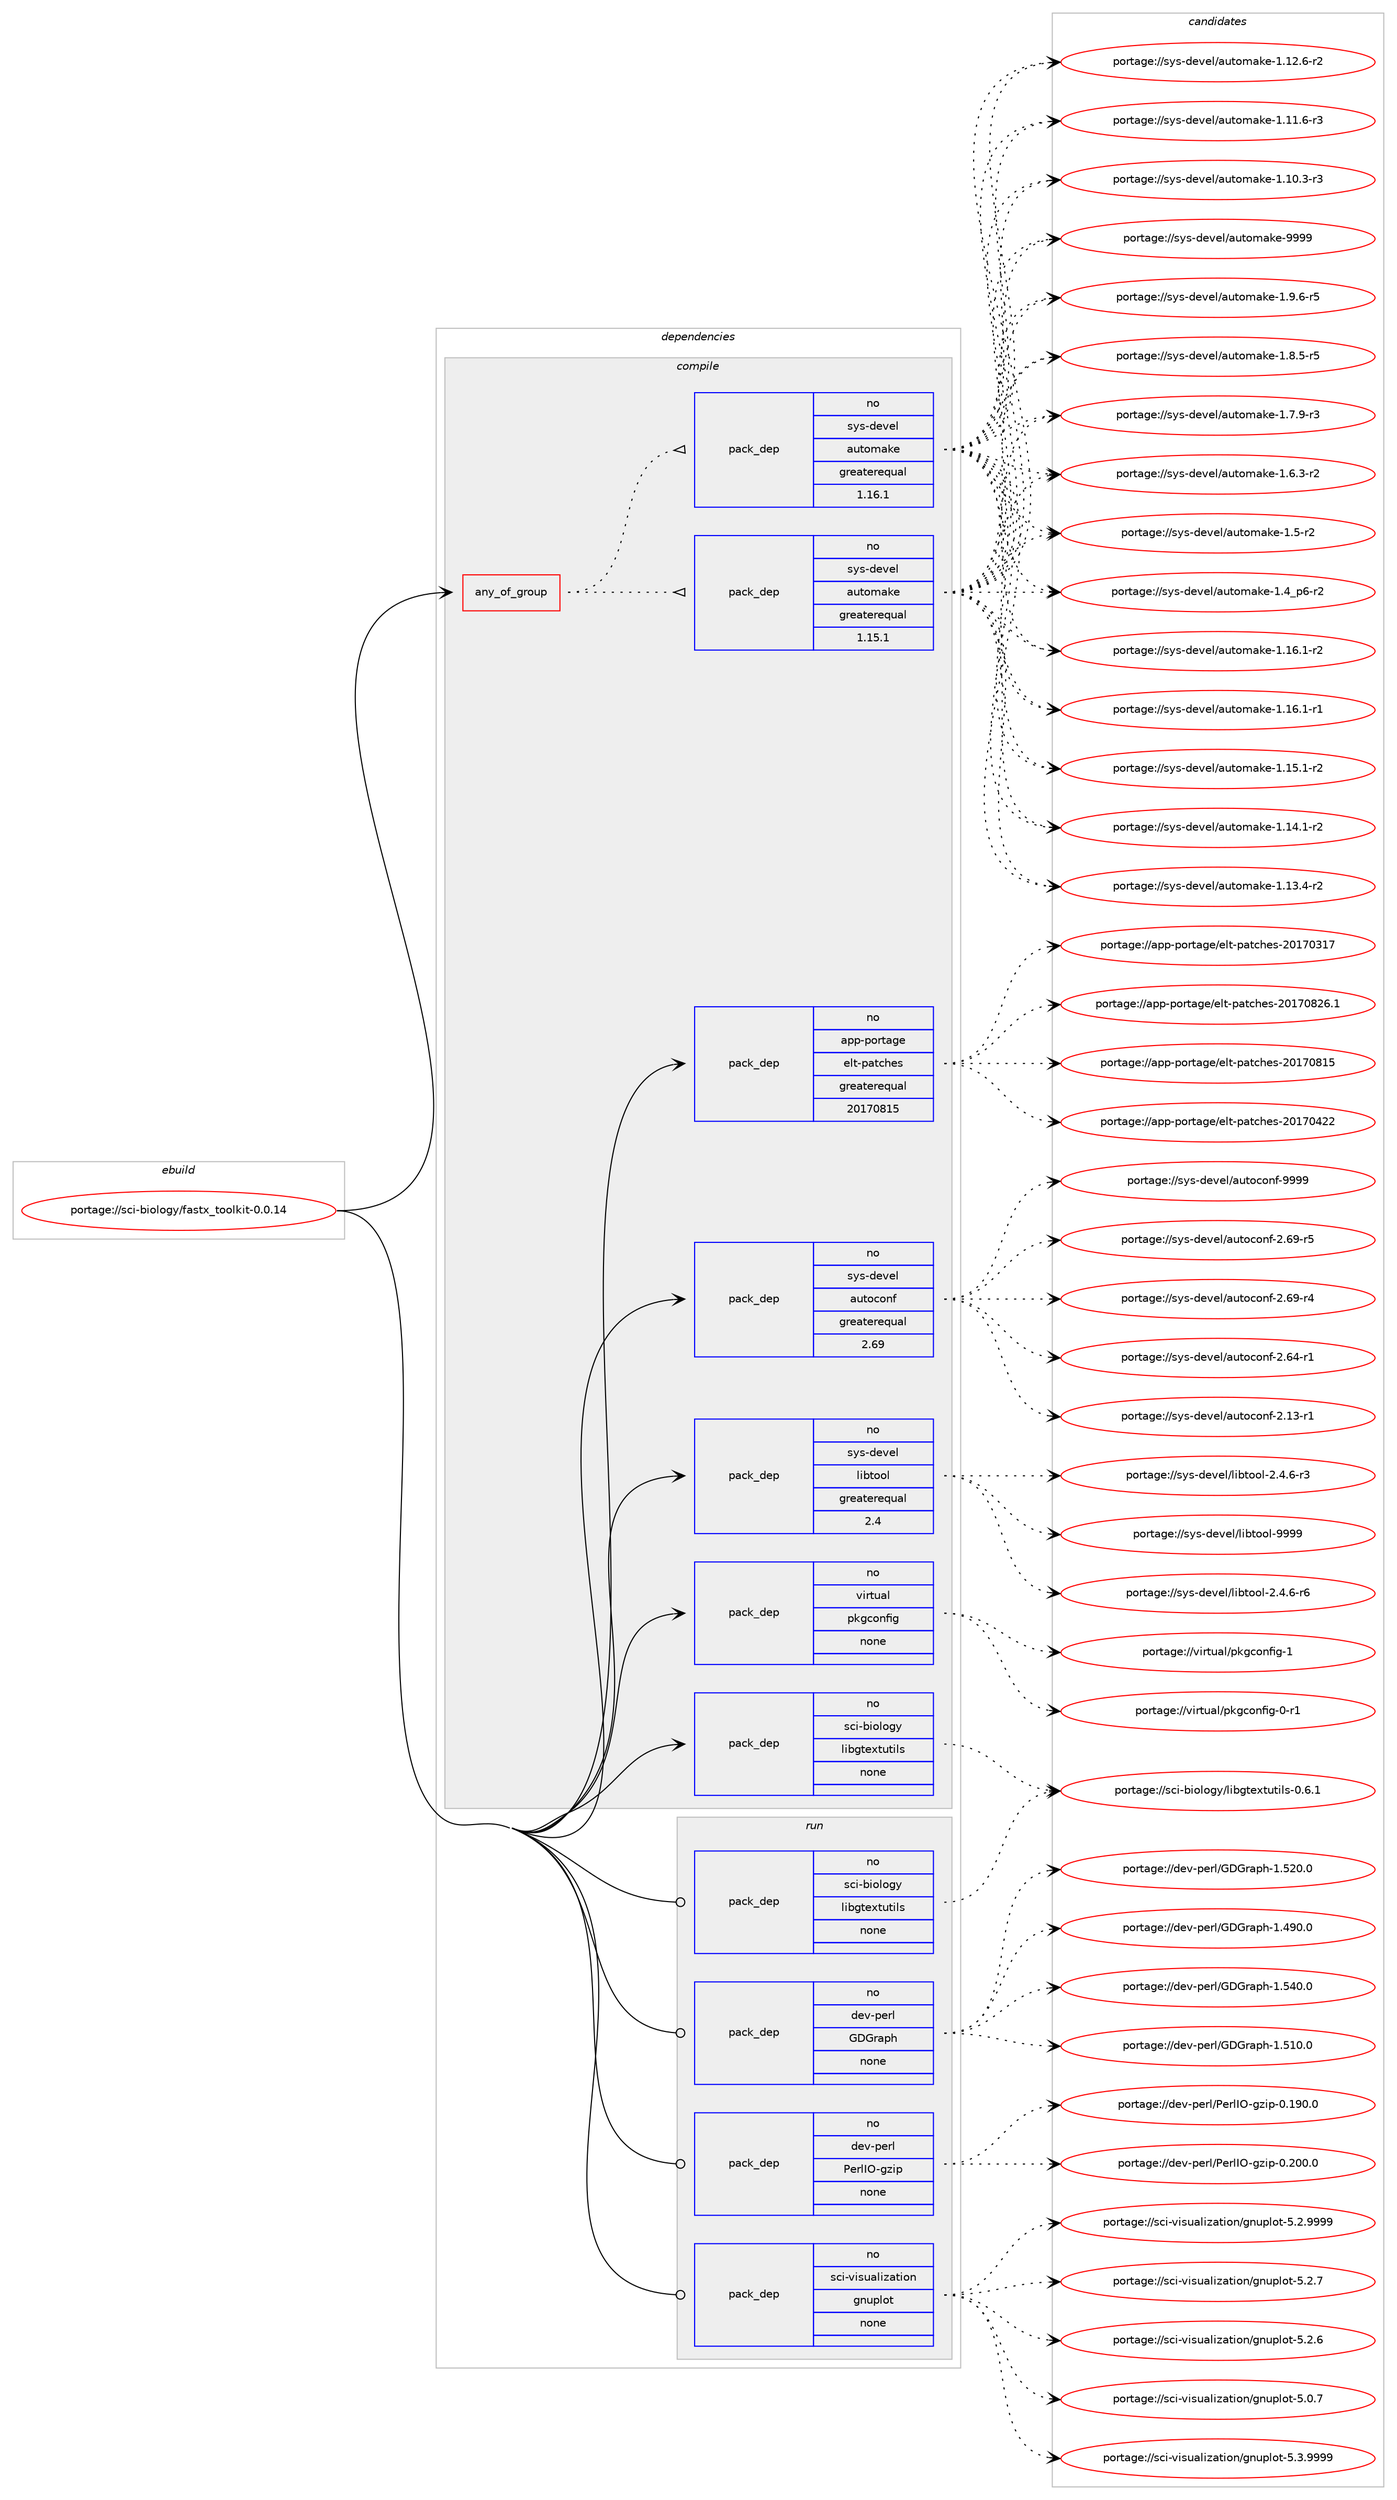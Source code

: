 digraph prolog {

# *************
# Graph options
# *************

newrank=true;
concentrate=true;
compound=true;
graph [rankdir=LR,fontname=Helvetica,fontsize=10,ranksep=1.5];#, ranksep=2.5, nodesep=0.2];
edge  [arrowhead=vee];
node  [fontname=Helvetica,fontsize=10];

# **********
# The ebuild
# **********

subgraph cluster_leftcol {
color=gray;
rank=same;
label=<<i>ebuild</i>>;
id [label="portage://sci-biology/fastx_toolkit-0.0.14", color=red, width=4, href="../sci-biology/fastx_toolkit-0.0.14.svg"];
}

# ****************
# The dependencies
# ****************

subgraph cluster_midcol {
color=gray;
label=<<i>dependencies</i>>;
subgraph cluster_compile {
fillcolor="#eeeeee";
style=filled;
label=<<i>compile</i>>;
subgraph any1797 {
dependency110153 [label=<<TABLE BORDER="0" CELLBORDER="1" CELLSPACING="0" CELLPADDING="4"><TR><TD CELLPADDING="10">any_of_group</TD></TR></TABLE>>, shape=none, color=red];subgraph pack87062 {
dependency110154 [label=<<TABLE BORDER="0" CELLBORDER="1" CELLSPACING="0" CELLPADDING="4" WIDTH="220"><TR><TD ROWSPAN="6" CELLPADDING="30">pack_dep</TD></TR><TR><TD WIDTH="110">no</TD></TR><TR><TD>sys-devel</TD></TR><TR><TD>automake</TD></TR><TR><TD>greaterequal</TD></TR><TR><TD>1.16.1</TD></TR></TABLE>>, shape=none, color=blue];
}
dependency110153:e -> dependency110154:w [weight=20,style="dotted",arrowhead="oinv"];
subgraph pack87063 {
dependency110155 [label=<<TABLE BORDER="0" CELLBORDER="1" CELLSPACING="0" CELLPADDING="4" WIDTH="220"><TR><TD ROWSPAN="6" CELLPADDING="30">pack_dep</TD></TR><TR><TD WIDTH="110">no</TD></TR><TR><TD>sys-devel</TD></TR><TR><TD>automake</TD></TR><TR><TD>greaterequal</TD></TR><TR><TD>1.15.1</TD></TR></TABLE>>, shape=none, color=blue];
}
dependency110153:e -> dependency110155:w [weight=20,style="dotted",arrowhead="oinv"];
}
id:e -> dependency110153:w [weight=20,style="solid",arrowhead="vee"];
subgraph pack87064 {
dependency110156 [label=<<TABLE BORDER="0" CELLBORDER="1" CELLSPACING="0" CELLPADDING="4" WIDTH="220"><TR><TD ROWSPAN="6" CELLPADDING="30">pack_dep</TD></TR><TR><TD WIDTH="110">no</TD></TR><TR><TD>app-portage</TD></TR><TR><TD>elt-patches</TD></TR><TR><TD>greaterequal</TD></TR><TR><TD>20170815</TD></TR></TABLE>>, shape=none, color=blue];
}
id:e -> dependency110156:w [weight=20,style="solid",arrowhead="vee"];
subgraph pack87065 {
dependency110157 [label=<<TABLE BORDER="0" CELLBORDER="1" CELLSPACING="0" CELLPADDING="4" WIDTH="220"><TR><TD ROWSPAN="6" CELLPADDING="30">pack_dep</TD></TR><TR><TD WIDTH="110">no</TD></TR><TR><TD>sci-biology</TD></TR><TR><TD>libgtextutils</TD></TR><TR><TD>none</TD></TR><TR><TD></TD></TR></TABLE>>, shape=none, color=blue];
}
id:e -> dependency110157:w [weight=20,style="solid",arrowhead="vee"];
subgraph pack87066 {
dependency110158 [label=<<TABLE BORDER="0" CELLBORDER="1" CELLSPACING="0" CELLPADDING="4" WIDTH="220"><TR><TD ROWSPAN="6" CELLPADDING="30">pack_dep</TD></TR><TR><TD WIDTH="110">no</TD></TR><TR><TD>sys-devel</TD></TR><TR><TD>autoconf</TD></TR><TR><TD>greaterequal</TD></TR><TR><TD>2.69</TD></TR></TABLE>>, shape=none, color=blue];
}
id:e -> dependency110158:w [weight=20,style="solid",arrowhead="vee"];
subgraph pack87067 {
dependency110159 [label=<<TABLE BORDER="0" CELLBORDER="1" CELLSPACING="0" CELLPADDING="4" WIDTH="220"><TR><TD ROWSPAN="6" CELLPADDING="30">pack_dep</TD></TR><TR><TD WIDTH="110">no</TD></TR><TR><TD>sys-devel</TD></TR><TR><TD>libtool</TD></TR><TR><TD>greaterequal</TD></TR><TR><TD>2.4</TD></TR></TABLE>>, shape=none, color=blue];
}
id:e -> dependency110159:w [weight=20,style="solid",arrowhead="vee"];
subgraph pack87068 {
dependency110160 [label=<<TABLE BORDER="0" CELLBORDER="1" CELLSPACING="0" CELLPADDING="4" WIDTH="220"><TR><TD ROWSPAN="6" CELLPADDING="30">pack_dep</TD></TR><TR><TD WIDTH="110">no</TD></TR><TR><TD>virtual</TD></TR><TR><TD>pkgconfig</TD></TR><TR><TD>none</TD></TR><TR><TD></TD></TR></TABLE>>, shape=none, color=blue];
}
id:e -> dependency110160:w [weight=20,style="solid",arrowhead="vee"];
}
subgraph cluster_compileandrun {
fillcolor="#eeeeee";
style=filled;
label=<<i>compile and run</i>>;
}
subgraph cluster_run {
fillcolor="#eeeeee";
style=filled;
label=<<i>run</i>>;
subgraph pack87069 {
dependency110161 [label=<<TABLE BORDER="0" CELLBORDER="1" CELLSPACING="0" CELLPADDING="4" WIDTH="220"><TR><TD ROWSPAN="6" CELLPADDING="30">pack_dep</TD></TR><TR><TD WIDTH="110">no</TD></TR><TR><TD>dev-perl</TD></TR><TR><TD>GDGraph</TD></TR><TR><TD>none</TD></TR><TR><TD></TD></TR></TABLE>>, shape=none, color=blue];
}
id:e -> dependency110161:w [weight=20,style="solid",arrowhead="odot"];
subgraph pack87070 {
dependency110162 [label=<<TABLE BORDER="0" CELLBORDER="1" CELLSPACING="0" CELLPADDING="4" WIDTH="220"><TR><TD ROWSPAN="6" CELLPADDING="30">pack_dep</TD></TR><TR><TD WIDTH="110">no</TD></TR><TR><TD>dev-perl</TD></TR><TR><TD>PerlIO-gzip</TD></TR><TR><TD>none</TD></TR><TR><TD></TD></TR></TABLE>>, shape=none, color=blue];
}
id:e -> dependency110162:w [weight=20,style="solid",arrowhead="odot"];
subgraph pack87071 {
dependency110163 [label=<<TABLE BORDER="0" CELLBORDER="1" CELLSPACING="0" CELLPADDING="4" WIDTH="220"><TR><TD ROWSPAN="6" CELLPADDING="30">pack_dep</TD></TR><TR><TD WIDTH="110">no</TD></TR><TR><TD>sci-biology</TD></TR><TR><TD>libgtextutils</TD></TR><TR><TD>none</TD></TR><TR><TD></TD></TR></TABLE>>, shape=none, color=blue];
}
id:e -> dependency110163:w [weight=20,style="solid",arrowhead="odot"];
subgraph pack87072 {
dependency110164 [label=<<TABLE BORDER="0" CELLBORDER="1" CELLSPACING="0" CELLPADDING="4" WIDTH="220"><TR><TD ROWSPAN="6" CELLPADDING="30">pack_dep</TD></TR><TR><TD WIDTH="110">no</TD></TR><TR><TD>sci-visualization</TD></TR><TR><TD>gnuplot</TD></TR><TR><TD>none</TD></TR><TR><TD></TD></TR></TABLE>>, shape=none, color=blue];
}
id:e -> dependency110164:w [weight=20,style="solid",arrowhead="odot"];
}
}

# **************
# The candidates
# **************

subgraph cluster_choices {
rank=same;
color=gray;
label=<<i>candidates</i>>;

subgraph choice87062 {
color=black;
nodesep=1;
choice115121115451001011181011084797117116111109971071014557575757 [label="portage://sys-devel/automake-9999", color=red, width=4,href="../sys-devel/automake-9999.svg"];
choice115121115451001011181011084797117116111109971071014549465746544511453 [label="portage://sys-devel/automake-1.9.6-r5", color=red, width=4,href="../sys-devel/automake-1.9.6-r5.svg"];
choice115121115451001011181011084797117116111109971071014549465646534511453 [label="portage://sys-devel/automake-1.8.5-r5", color=red, width=4,href="../sys-devel/automake-1.8.5-r5.svg"];
choice115121115451001011181011084797117116111109971071014549465546574511451 [label="portage://sys-devel/automake-1.7.9-r3", color=red, width=4,href="../sys-devel/automake-1.7.9-r3.svg"];
choice115121115451001011181011084797117116111109971071014549465446514511450 [label="portage://sys-devel/automake-1.6.3-r2", color=red, width=4,href="../sys-devel/automake-1.6.3-r2.svg"];
choice11512111545100101118101108479711711611110997107101454946534511450 [label="portage://sys-devel/automake-1.5-r2", color=red, width=4,href="../sys-devel/automake-1.5-r2.svg"];
choice115121115451001011181011084797117116111109971071014549465295112544511450 [label="portage://sys-devel/automake-1.4_p6-r2", color=red, width=4,href="../sys-devel/automake-1.4_p6-r2.svg"];
choice11512111545100101118101108479711711611110997107101454946495446494511450 [label="portage://sys-devel/automake-1.16.1-r2", color=red, width=4,href="../sys-devel/automake-1.16.1-r2.svg"];
choice11512111545100101118101108479711711611110997107101454946495446494511449 [label="portage://sys-devel/automake-1.16.1-r1", color=red, width=4,href="../sys-devel/automake-1.16.1-r1.svg"];
choice11512111545100101118101108479711711611110997107101454946495346494511450 [label="portage://sys-devel/automake-1.15.1-r2", color=red, width=4,href="../sys-devel/automake-1.15.1-r2.svg"];
choice11512111545100101118101108479711711611110997107101454946495246494511450 [label="portage://sys-devel/automake-1.14.1-r2", color=red, width=4,href="../sys-devel/automake-1.14.1-r2.svg"];
choice11512111545100101118101108479711711611110997107101454946495146524511450 [label="portage://sys-devel/automake-1.13.4-r2", color=red, width=4,href="../sys-devel/automake-1.13.4-r2.svg"];
choice11512111545100101118101108479711711611110997107101454946495046544511450 [label="portage://sys-devel/automake-1.12.6-r2", color=red, width=4,href="../sys-devel/automake-1.12.6-r2.svg"];
choice11512111545100101118101108479711711611110997107101454946494946544511451 [label="portage://sys-devel/automake-1.11.6-r3", color=red, width=4,href="../sys-devel/automake-1.11.6-r3.svg"];
choice11512111545100101118101108479711711611110997107101454946494846514511451 [label="portage://sys-devel/automake-1.10.3-r3", color=red, width=4,href="../sys-devel/automake-1.10.3-r3.svg"];
dependency110154:e -> choice115121115451001011181011084797117116111109971071014557575757:w [style=dotted,weight="100"];
dependency110154:e -> choice115121115451001011181011084797117116111109971071014549465746544511453:w [style=dotted,weight="100"];
dependency110154:e -> choice115121115451001011181011084797117116111109971071014549465646534511453:w [style=dotted,weight="100"];
dependency110154:e -> choice115121115451001011181011084797117116111109971071014549465546574511451:w [style=dotted,weight="100"];
dependency110154:e -> choice115121115451001011181011084797117116111109971071014549465446514511450:w [style=dotted,weight="100"];
dependency110154:e -> choice11512111545100101118101108479711711611110997107101454946534511450:w [style=dotted,weight="100"];
dependency110154:e -> choice115121115451001011181011084797117116111109971071014549465295112544511450:w [style=dotted,weight="100"];
dependency110154:e -> choice11512111545100101118101108479711711611110997107101454946495446494511450:w [style=dotted,weight="100"];
dependency110154:e -> choice11512111545100101118101108479711711611110997107101454946495446494511449:w [style=dotted,weight="100"];
dependency110154:e -> choice11512111545100101118101108479711711611110997107101454946495346494511450:w [style=dotted,weight="100"];
dependency110154:e -> choice11512111545100101118101108479711711611110997107101454946495246494511450:w [style=dotted,weight="100"];
dependency110154:e -> choice11512111545100101118101108479711711611110997107101454946495146524511450:w [style=dotted,weight="100"];
dependency110154:e -> choice11512111545100101118101108479711711611110997107101454946495046544511450:w [style=dotted,weight="100"];
dependency110154:e -> choice11512111545100101118101108479711711611110997107101454946494946544511451:w [style=dotted,weight="100"];
dependency110154:e -> choice11512111545100101118101108479711711611110997107101454946494846514511451:w [style=dotted,weight="100"];
}
subgraph choice87063 {
color=black;
nodesep=1;
choice115121115451001011181011084797117116111109971071014557575757 [label="portage://sys-devel/automake-9999", color=red, width=4,href="../sys-devel/automake-9999.svg"];
choice115121115451001011181011084797117116111109971071014549465746544511453 [label="portage://sys-devel/automake-1.9.6-r5", color=red, width=4,href="../sys-devel/automake-1.9.6-r5.svg"];
choice115121115451001011181011084797117116111109971071014549465646534511453 [label="portage://sys-devel/automake-1.8.5-r5", color=red, width=4,href="../sys-devel/automake-1.8.5-r5.svg"];
choice115121115451001011181011084797117116111109971071014549465546574511451 [label="portage://sys-devel/automake-1.7.9-r3", color=red, width=4,href="../sys-devel/automake-1.7.9-r3.svg"];
choice115121115451001011181011084797117116111109971071014549465446514511450 [label="portage://sys-devel/automake-1.6.3-r2", color=red, width=4,href="../sys-devel/automake-1.6.3-r2.svg"];
choice11512111545100101118101108479711711611110997107101454946534511450 [label="portage://sys-devel/automake-1.5-r2", color=red, width=4,href="../sys-devel/automake-1.5-r2.svg"];
choice115121115451001011181011084797117116111109971071014549465295112544511450 [label="portage://sys-devel/automake-1.4_p6-r2", color=red, width=4,href="../sys-devel/automake-1.4_p6-r2.svg"];
choice11512111545100101118101108479711711611110997107101454946495446494511450 [label="portage://sys-devel/automake-1.16.1-r2", color=red, width=4,href="../sys-devel/automake-1.16.1-r2.svg"];
choice11512111545100101118101108479711711611110997107101454946495446494511449 [label="portage://sys-devel/automake-1.16.1-r1", color=red, width=4,href="../sys-devel/automake-1.16.1-r1.svg"];
choice11512111545100101118101108479711711611110997107101454946495346494511450 [label="portage://sys-devel/automake-1.15.1-r2", color=red, width=4,href="../sys-devel/automake-1.15.1-r2.svg"];
choice11512111545100101118101108479711711611110997107101454946495246494511450 [label="portage://sys-devel/automake-1.14.1-r2", color=red, width=4,href="../sys-devel/automake-1.14.1-r2.svg"];
choice11512111545100101118101108479711711611110997107101454946495146524511450 [label="portage://sys-devel/automake-1.13.4-r2", color=red, width=4,href="../sys-devel/automake-1.13.4-r2.svg"];
choice11512111545100101118101108479711711611110997107101454946495046544511450 [label="portage://sys-devel/automake-1.12.6-r2", color=red, width=4,href="../sys-devel/automake-1.12.6-r2.svg"];
choice11512111545100101118101108479711711611110997107101454946494946544511451 [label="portage://sys-devel/automake-1.11.6-r3", color=red, width=4,href="../sys-devel/automake-1.11.6-r3.svg"];
choice11512111545100101118101108479711711611110997107101454946494846514511451 [label="portage://sys-devel/automake-1.10.3-r3", color=red, width=4,href="../sys-devel/automake-1.10.3-r3.svg"];
dependency110155:e -> choice115121115451001011181011084797117116111109971071014557575757:w [style=dotted,weight="100"];
dependency110155:e -> choice115121115451001011181011084797117116111109971071014549465746544511453:w [style=dotted,weight="100"];
dependency110155:e -> choice115121115451001011181011084797117116111109971071014549465646534511453:w [style=dotted,weight="100"];
dependency110155:e -> choice115121115451001011181011084797117116111109971071014549465546574511451:w [style=dotted,weight="100"];
dependency110155:e -> choice115121115451001011181011084797117116111109971071014549465446514511450:w [style=dotted,weight="100"];
dependency110155:e -> choice11512111545100101118101108479711711611110997107101454946534511450:w [style=dotted,weight="100"];
dependency110155:e -> choice115121115451001011181011084797117116111109971071014549465295112544511450:w [style=dotted,weight="100"];
dependency110155:e -> choice11512111545100101118101108479711711611110997107101454946495446494511450:w [style=dotted,weight="100"];
dependency110155:e -> choice11512111545100101118101108479711711611110997107101454946495446494511449:w [style=dotted,weight="100"];
dependency110155:e -> choice11512111545100101118101108479711711611110997107101454946495346494511450:w [style=dotted,weight="100"];
dependency110155:e -> choice11512111545100101118101108479711711611110997107101454946495246494511450:w [style=dotted,weight="100"];
dependency110155:e -> choice11512111545100101118101108479711711611110997107101454946495146524511450:w [style=dotted,weight="100"];
dependency110155:e -> choice11512111545100101118101108479711711611110997107101454946495046544511450:w [style=dotted,weight="100"];
dependency110155:e -> choice11512111545100101118101108479711711611110997107101454946494946544511451:w [style=dotted,weight="100"];
dependency110155:e -> choice11512111545100101118101108479711711611110997107101454946494846514511451:w [style=dotted,weight="100"];
}
subgraph choice87064 {
color=black;
nodesep=1;
choice971121124511211111411697103101471011081164511297116991041011154550484955485650544649 [label="portage://app-portage/elt-patches-20170826.1", color=red, width=4,href="../app-portage/elt-patches-20170826.1.svg"];
choice97112112451121111141169710310147101108116451129711699104101115455048495548564953 [label="portage://app-portage/elt-patches-20170815", color=red, width=4,href="../app-portage/elt-patches-20170815.svg"];
choice97112112451121111141169710310147101108116451129711699104101115455048495548525050 [label="portage://app-portage/elt-patches-20170422", color=red, width=4,href="../app-portage/elt-patches-20170422.svg"];
choice97112112451121111141169710310147101108116451129711699104101115455048495548514955 [label="portage://app-portage/elt-patches-20170317", color=red, width=4,href="../app-portage/elt-patches-20170317.svg"];
dependency110156:e -> choice971121124511211111411697103101471011081164511297116991041011154550484955485650544649:w [style=dotted,weight="100"];
dependency110156:e -> choice97112112451121111141169710310147101108116451129711699104101115455048495548564953:w [style=dotted,weight="100"];
dependency110156:e -> choice97112112451121111141169710310147101108116451129711699104101115455048495548525050:w [style=dotted,weight="100"];
dependency110156:e -> choice97112112451121111141169710310147101108116451129711699104101115455048495548514955:w [style=dotted,weight="100"];
}
subgraph choice87065 {
color=black;
nodesep=1;
choice1159910545981051111081111031214710810598103116101120116117116105108115454846544649 [label="portage://sci-biology/libgtextutils-0.6.1", color=red, width=4,href="../sci-biology/libgtextutils-0.6.1.svg"];
dependency110157:e -> choice1159910545981051111081111031214710810598103116101120116117116105108115454846544649:w [style=dotted,weight="100"];
}
subgraph choice87066 {
color=black;
nodesep=1;
choice115121115451001011181011084797117116111991111101024557575757 [label="portage://sys-devel/autoconf-9999", color=red, width=4,href="../sys-devel/autoconf-9999.svg"];
choice1151211154510010111810110847971171161119911111010245504654574511453 [label="portage://sys-devel/autoconf-2.69-r5", color=red, width=4,href="../sys-devel/autoconf-2.69-r5.svg"];
choice1151211154510010111810110847971171161119911111010245504654574511452 [label="portage://sys-devel/autoconf-2.69-r4", color=red, width=4,href="../sys-devel/autoconf-2.69-r4.svg"];
choice1151211154510010111810110847971171161119911111010245504654524511449 [label="portage://sys-devel/autoconf-2.64-r1", color=red, width=4,href="../sys-devel/autoconf-2.64-r1.svg"];
choice1151211154510010111810110847971171161119911111010245504649514511449 [label="portage://sys-devel/autoconf-2.13-r1", color=red, width=4,href="../sys-devel/autoconf-2.13-r1.svg"];
dependency110158:e -> choice115121115451001011181011084797117116111991111101024557575757:w [style=dotted,weight="100"];
dependency110158:e -> choice1151211154510010111810110847971171161119911111010245504654574511453:w [style=dotted,weight="100"];
dependency110158:e -> choice1151211154510010111810110847971171161119911111010245504654574511452:w [style=dotted,weight="100"];
dependency110158:e -> choice1151211154510010111810110847971171161119911111010245504654524511449:w [style=dotted,weight="100"];
dependency110158:e -> choice1151211154510010111810110847971171161119911111010245504649514511449:w [style=dotted,weight="100"];
}
subgraph choice87067 {
color=black;
nodesep=1;
choice1151211154510010111810110847108105981161111111084557575757 [label="portage://sys-devel/libtool-9999", color=red, width=4,href="../sys-devel/libtool-9999.svg"];
choice1151211154510010111810110847108105981161111111084550465246544511454 [label="portage://sys-devel/libtool-2.4.6-r6", color=red, width=4,href="../sys-devel/libtool-2.4.6-r6.svg"];
choice1151211154510010111810110847108105981161111111084550465246544511451 [label="portage://sys-devel/libtool-2.4.6-r3", color=red, width=4,href="../sys-devel/libtool-2.4.6-r3.svg"];
dependency110159:e -> choice1151211154510010111810110847108105981161111111084557575757:w [style=dotted,weight="100"];
dependency110159:e -> choice1151211154510010111810110847108105981161111111084550465246544511454:w [style=dotted,weight="100"];
dependency110159:e -> choice1151211154510010111810110847108105981161111111084550465246544511451:w [style=dotted,weight="100"];
}
subgraph choice87068 {
color=black;
nodesep=1;
choice1181051141161179710847112107103991111101021051034549 [label="portage://virtual/pkgconfig-1", color=red, width=4,href="../virtual/pkgconfig-1.svg"];
choice11810511411611797108471121071039911111010210510345484511449 [label="portage://virtual/pkgconfig-0-r1", color=red, width=4,href="../virtual/pkgconfig-0-r1.svg"];
dependency110160:e -> choice1181051141161179710847112107103991111101021051034549:w [style=dotted,weight="100"];
dependency110160:e -> choice11810511411611797108471121071039911111010210510345484511449:w [style=dotted,weight="100"];
}
subgraph choice87069 {
color=black;
nodesep=1;
choice1001011184511210111410847716871114971121044549465352484648 [label="portage://dev-perl/GDGraph-1.540.0", color=red, width=4,href="../dev-perl/GDGraph-1.540.0.svg"];
choice1001011184511210111410847716871114971121044549465350484648 [label="portage://dev-perl/GDGraph-1.520.0", color=red, width=4,href="../dev-perl/GDGraph-1.520.0.svg"];
choice1001011184511210111410847716871114971121044549465349484648 [label="portage://dev-perl/GDGraph-1.510.0", color=red, width=4,href="../dev-perl/GDGraph-1.510.0.svg"];
choice1001011184511210111410847716871114971121044549465257484648 [label="portage://dev-perl/GDGraph-1.490.0", color=red, width=4,href="../dev-perl/GDGraph-1.490.0.svg"];
dependency110161:e -> choice1001011184511210111410847716871114971121044549465352484648:w [style=dotted,weight="100"];
dependency110161:e -> choice1001011184511210111410847716871114971121044549465350484648:w [style=dotted,weight="100"];
dependency110161:e -> choice1001011184511210111410847716871114971121044549465349484648:w [style=dotted,weight="100"];
dependency110161:e -> choice1001011184511210111410847716871114971121044549465257484648:w [style=dotted,weight="100"];
}
subgraph choice87070 {
color=black;
nodesep=1;
choice1001011184511210111410847801011141087379451031221051124548465048484648 [label="portage://dev-perl/PerlIO-gzip-0.200.0", color=red, width=4,href="../dev-perl/PerlIO-gzip-0.200.0.svg"];
choice1001011184511210111410847801011141087379451031221051124548464957484648 [label="portage://dev-perl/PerlIO-gzip-0.190.0", color=red, width=4,href="../dev-perl/PerlIO-gzip-0.190.0.svg"];
dependency110162:e -> choice1001011184511210111410847801011141087379451031221051124548465048484648:w [style=dotted,weight="100"];
dependency110162:e -> choice1001011184511210111410847801011141087379451031221051124548464957484648:w [style=dotted,weight="100"];
}
subgraph choice87071 {
color=black;
nodesep=1;
choice1159910545981051111081111031214710810598103116101120116117116105108115454846544649 [label="portage://sci-biology/libgtextutils-0.6.1", color=red, width=4,href="../sci-biology/libgtextutils-0.6.1.svg"];
dependency110163:e -> choice1159910545981051111081111031214710810598103116101120116117116105108115454846544649:w [style=dotted,weight="100"];
}
subgraph choice87072 {
color=black;
nodesep=1;
choice1159910545118105115117971081051229711610511111047103110117112108111116455346514657575757 [label="portage://sci-visualization/gnuplot-5.3.9999", color=red, width=4,href="../sci-visualization/gnuplot-5.3.9999.svg"];
choice1159910545118105115117971081051229711610511111047103110117112108111116455346504657575757 [label="portage://sci-visualization/gnuplot-5.2.9999", color=red, width=4,href="../sci-visualization/gnuplot-5.2.9999.svg"];
choice1159910545118105115117971081051229711610511111047103110117112108111116455346504655 [label="portage://sci-visualization/gnuplot-5.2.7", color=red, width=4,href="../sci-visualization/gnuplot-5.2.7.svg"];
choice1159910545118105115117971081051229711610511111047103110117112108111116455346504654 [label="portage://sci-visualization/gnuplot-5.2.6", color=red, width=4,href="../sci-visualization/gnuplot-5.2.6.svg"];
choice1159910545118105115117971081051229711610511111047103110117112108111116455346484655 [label="portage://sci-visualization/gnuplot-5.0.7", color=red, width=4,href="../sci-visualization/gnuplot-5.0.7.svg"];
dependency110164:e -> choice1159910545118105115117971081051229711610511111047103110117112108111116455346514657575757:w [style=dotted,weight="100"];
dependency110164:e -> choice1159910545118105115117971081051229711610511111047103110117112108111116455346504657575757:w [style=dotted,weight="100"];
dependency110164:e -> choice1159910545118105115117971081051229711610511111047103110117112108111116455346504655:w [style=dotted,weight="100"];
dependency110164:e -> choice1159910545118105115117971081051229711610511111047103110117112108111116455346504654:w [style=dotted,weight="100"];
dependency110164:e -> choice1159910545118105115117971081051229711610511111047103110117112108111116455346484655:w [style=dotted,weight="100"];
}
}

}
